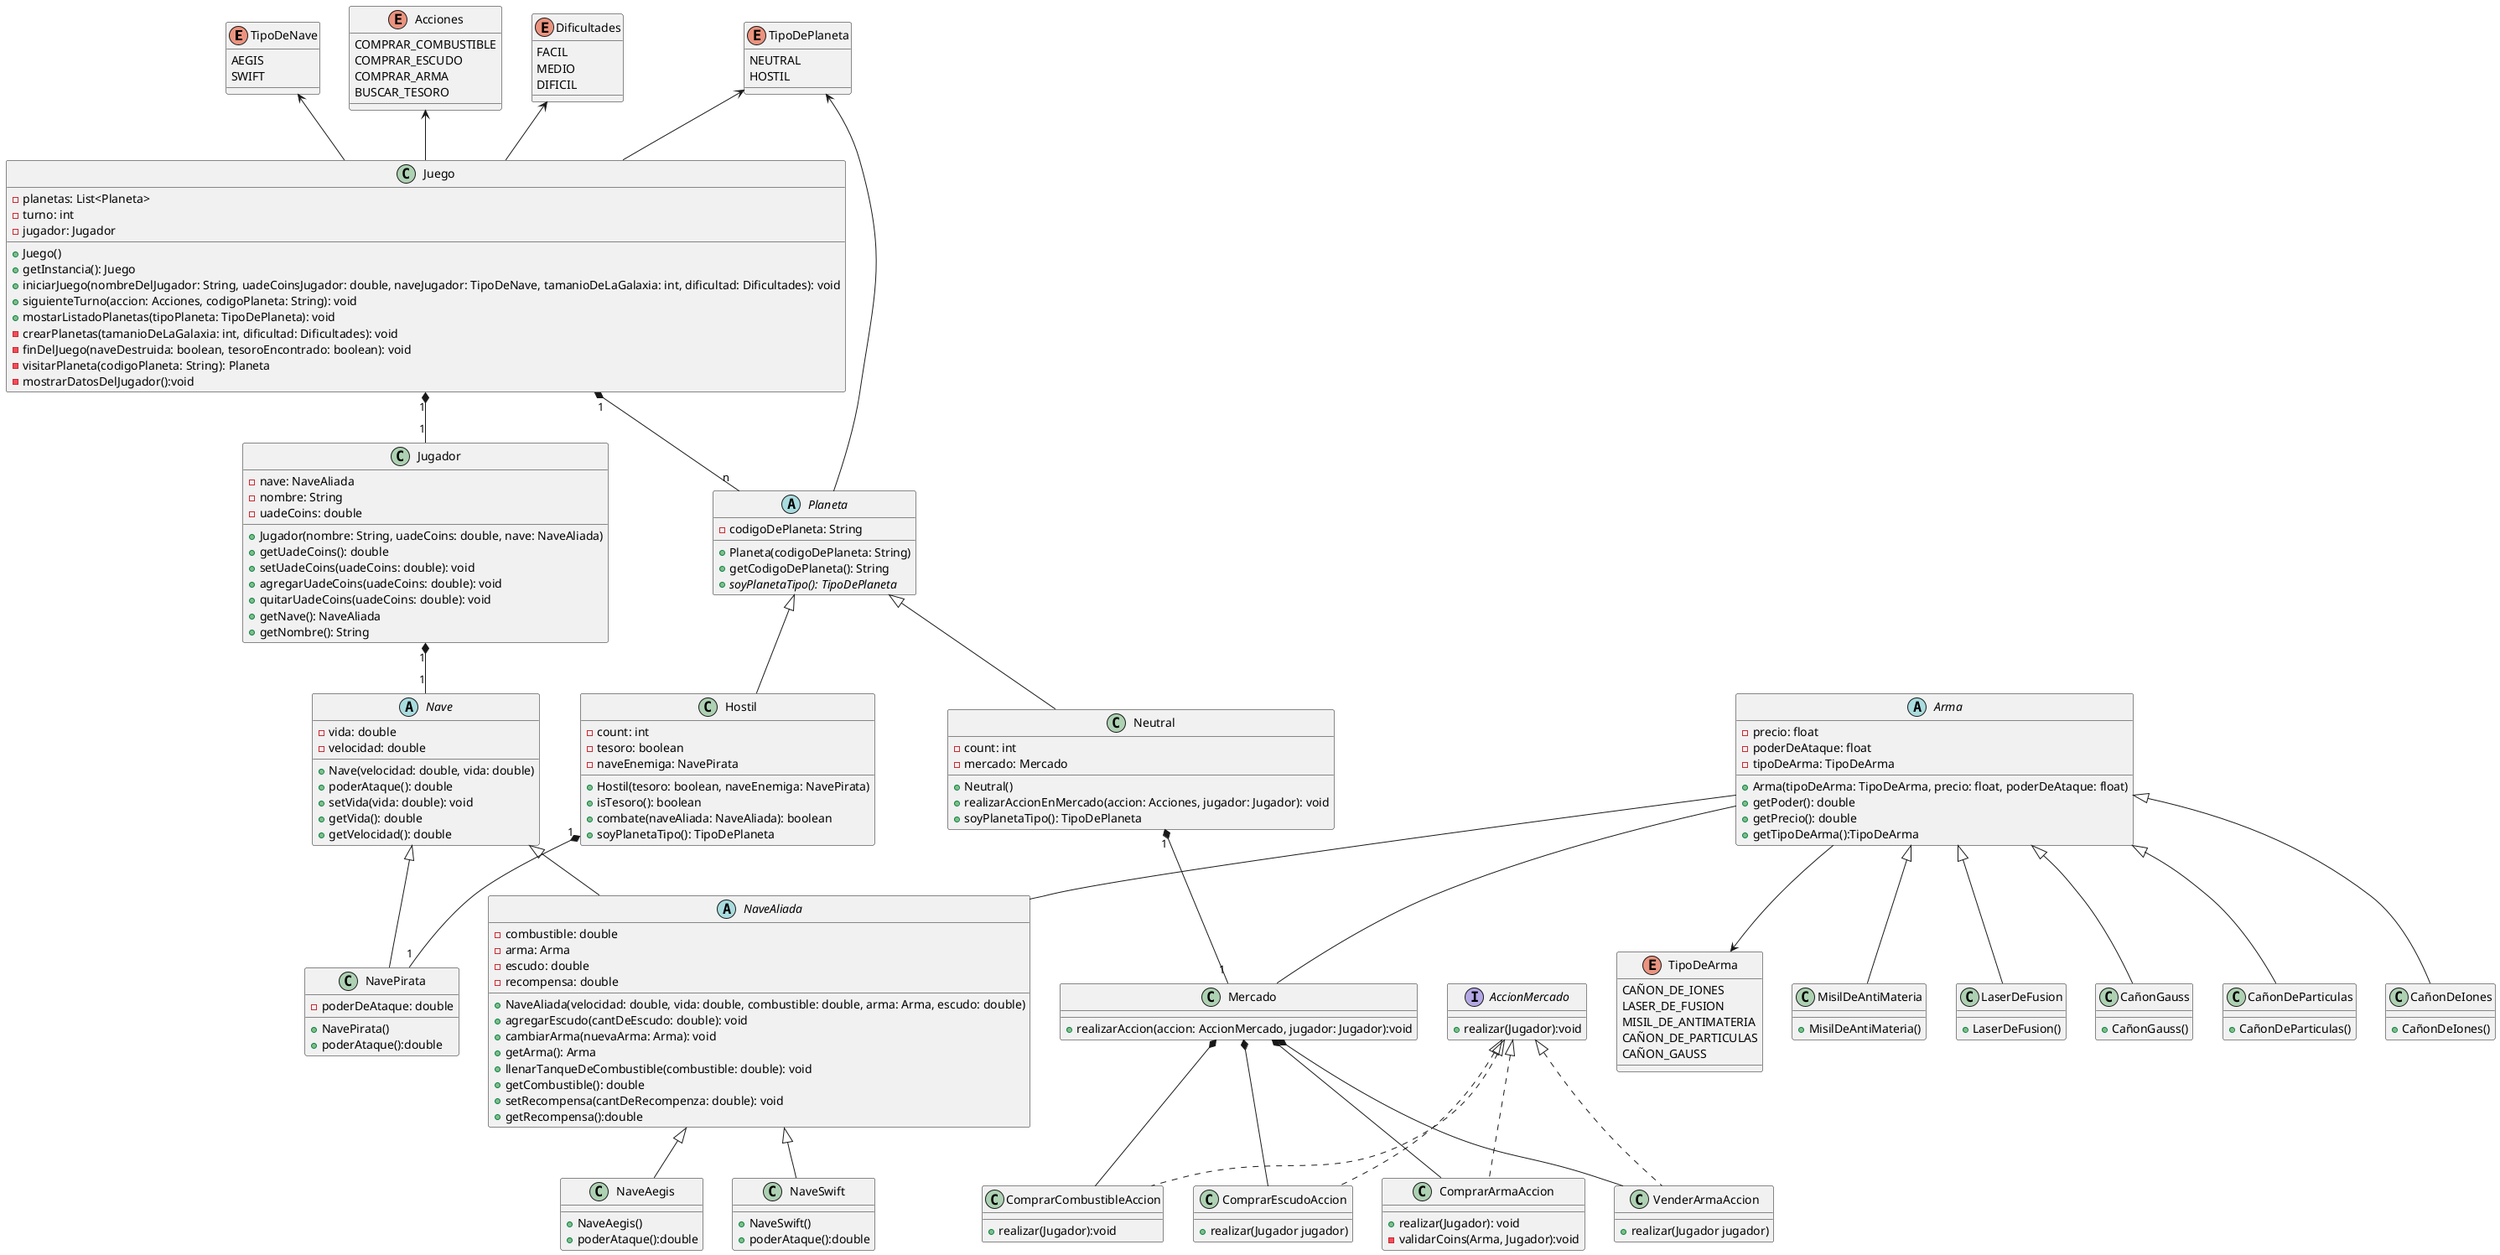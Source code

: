 @startuml
'class Juego
TipoDeNave <-- Juego
Acciones <-- Juego
Dificultades <-- Juego
TipoDePlaneta <-- Juego
TipoDePlaneta <-- Planeta
Arma -- NaveAliada

Arma -- Mercado
enum TipoDeNave{
    AEGIS
    SWIFT
}
enum Acciones {
    COMPRAR_COMBUSTIBLE
    COMPRAR_ESCUDO
    COMPRAR_ARMA
    BUSCAR_TESORO
}

enum Dificultades {
    FACIL
    MEDIO
    DIFICIL
}

enum TipoDePlaneta {
    NEUTRAL
    HOSTIL
}
Arma --> TipoDeArma
enum TipoDeArma{
   CAÑON_DE_IONES
   LASER_DE_FUSION
   MISIL_DE_ANTIMATERIA
   CAÑON_DE_PARTICULAS
   CAÑON_GAUSS
}
Juego "1" *-- "n" Planeta
Juego "1" *-- "1" Jugador
class Juego {
    - planetas: List<Planeta>
    - turno: int
    - jugador: Jugador
    + Juego()
    + getInstancia(): Juego
    + iniciarJuego(nombreDelJugador: String, uadeCoinsJugador: double, naveJugador: TipoDeNave, tamanioDeLaGalaxia: int, dificultad: Dificultades): void
    + siguienteTurno(accion: Acciones, codigoPlaneta: String): void
    + mostarListadoPlanetas(tipoPlaneta: TipoDePlaneta): void
    - crearPlanetas(tamanioDeLaGalaxia: int, dificultad: Dificultades): void
    - finDelJuego(naveDestruida: boolean, tesoroEncontrado: boolean): void
    - visitarPlaneta(codigoPlaneta: String): Planeta
    - mostrarDatosDelJugador():void
}
Jugador "1" *-- "1" Nave
'class Jugador
class Jugador {
    - nave: NaveAliada
    - nombre: String
    - uadeCoins: double
    + Jugador(nombre: String, uadeCoins: double, nave: NaveAliada)
    + getUadeCoins(): double
    + setUadeCoins(uadeCoins: double): void
    + agregarUadeCoins(uadeCoins: double): void
    + quitarUadeCoins(uadeCoins: double): void
    + getNave(): NaveAliada
    + getNombre(): String
}



'class Nave
abstract class Nave {
  - vida: double
  - velocidad: double

  + Nave(velocidad: double, vida: double)
  + poderAtaque(): double
  + setVida(vida: double): void
  + getVida(): double
  + getVelocidad(): double
}

abstract class NaveAliada extends Nave{
  - combustible: double
  - arma: Arma
  - escudo: double
  - recompensa: double

  + NaveAliada(velocidad: double, vida: double, combustible: double, arma: Arma, escudo: double)
  + agregarEscudo(cantDeEscudo: double): void
  + cambiarArma(nuevaArma: Arma): void
  + getArma(): Arma
  + llenarTanqueDeCombustible(combustible: double): void
  + getCombustible(): double
  + setRecompensa(cantDeRecompenza: double): void
  + getRecompensa():double
}
' Clase para Nave Aegis
class NaveAegis extends NaveAliada{
  + NaveAegis()
  + poderAtaque():double
}
' Clase para Nave Swift
class NaveSwift extends NaveAliada{
  + NaveSwift()
  + poderAtaque():double
}


'class Arma
abstract class Arma {
    - precio: float
    - poderDeAtaque: float
    - tipoDeArma: TipoDeArma
    + Arma(tipoDeArma: TipoDeArma, precio: float, poderDeAtaque: float)
    + getPoder(): double
    + getPrecio(): double
    + getTipoDeArma():TipoDeArma
}

class MisilDeAntiMateria extends Arma{
  + MisilDeAntiMateria()
}
class LaserDeFusion extends Arma{
  + LaserDeFusion()
}
class CañonGauss extends Arma{
  + CañonGauss()
}
class CañonDeParticulas extends Arma{
  + CañonDeParticulas()
}
class CañonDeIones extends Arma{
  + CañonDeIones()
}

Hostil "1"*--"1" NavePirata

'class Enemigo
class NavePirata extends Nave {
  - poderDeAtaque: double
  + NavePirata()
  + poderAtaque():double
}



'class Planeta

Neutral "1"*--"1" Mercado
abstract class Planeta {
    - codigoDePlaneta: String
    + Planeta(codigoDePlaneta: String)
    + getCodigoDePlaneta(): String
    {abstract} + soyPlanetaTipo(): TipoDePlaneta
}


class Neutral extends Planeta {
    - count: int
    - mercado: Mercado
    + Neutral()
    + realizarAccionEnMercado(accion: Acciones, jugador: Jugador): void
    + soyPlanetaTipo(): TipoDePlaneta
}


class Mercado {
  + realizarAccion(accion: AccionMercado, jugador: Jugador):void
}

Mercado *-- ComprarCombustibleAccion
Mercado *-- ComprarEscudoAccion
Mercado *-- ComprarArmaAccion
Mercado *-- VenderArmaAccion

interface AccionMercado {
  + realizar(Jugador):void
}

class ComprarArmaAccion implements AccionMercado{
  + realizar(Jugador): void
  - validarCoins(Arma, Jugador):void
}

class ComprarCombustibleAccion implements AccionMercado {
  + realizar(Jugador):void
}

class ComprarEscudoAccion implements AccionMercado {
    +realizar(Jugador jugador)
}

class VenderArmaAccion implements AccionMercado {
    +realizar(Jugador jugador)
}


'Subclase de Planeta: Hostil
class Hostil extends Planeta{
    - count: int
    - tesoro: boolean
    - naveEnemiga: NavePirata
    + Hostil(tesoro: boolean, naveEnemiga: NavePirata)
    + isTesoro(): boolean
    + combate(naveAliada: NaveAliada): boolean
    + soyPlanetaTipo(): TipoDePlaneta
}



@enduml